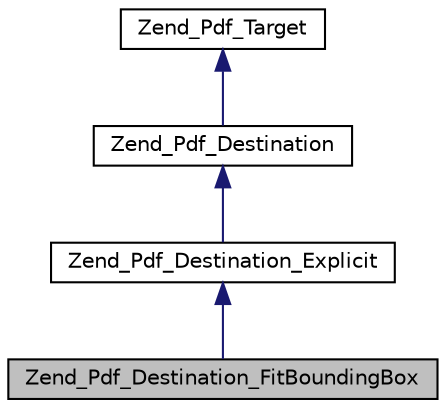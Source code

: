 digraph G
{
  edge [fontname="Helvetica",fontsize="10",labelfontname="Helvetica",labelfontsize="10"];
  node [fontname="Helvetica",fontsize="10",shape=record];
  Node1 [label="Zend_Pdf_Destination_FitBoundingBox",height=0.2,width=0.4,color="black", fillcolor="grey75", style="filled" fontcolor="black"];
  Node2 -> Node1 [dir="back",color="midnightblue",fontsize="10",style="solid",fontname="Helvetica"];
  Node2 [label="Zend_Pdf_Destination_Explicit",height=0.2,width=0.4,color="black", fillcolor="white", style="filled",URL="$class_zend___pdf___destination___explicit.html"];
  Node3 -> Node2 [dir="back",color="midnightblue",fontsize="10",style="solid",fontname="Helvetica"];
  Node3 [label="Zend_Pdf_Destination",height=0.2,width=0.4,color="black", fillcolor="white", style="filled",URL="$class_zend___pdf___destination.html"];
  Node4 -> Node3 [dir="back",color="midnightblue",fontsize="10",style="solid",fontname="Helvetica"];
  Node4 [label="Zend_Pdf_Target",height=0.2,width=0.4,color="black", fillcolor="white", style="filled",URL="$class_zend___pdf___target.html"];
}
